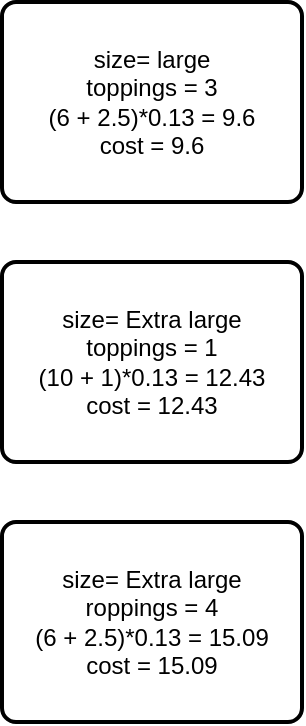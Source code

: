 <mxfile>
    <diagram id="ObrhxxN0tMPch6RFERC4" name="Page-1">
        <mxGraphModel dx="649" dy="534" grid="1" gridSize="10" guides="1" tooltips="1" connect="1" arrows="1" fold="1" page="1" pageScale="1" pageWidth="850" pageHeight="1100" math="0" shadow="0">
            <root>
                <mxCell id="0"/>
                <mxCell id="1" parent="0"/>
                <mxCell id="4" value="&lt;font color=&quot;#000000&quot;&gt;size= large&lt;br&gt;toppings = 3&lt;br&gt;(6 + 2.5)*0.13 = 9.6&lt;br&gt;cost = 9.6&lt;br&gt;&lt;/font&gt;" style="rounded=1;whiteSpace=wrap;html=1;absoluteArcSize=1;arcSize=14;strokeWidth=2;" vertex="1" parent="1">
                    <mxGeometry x="339" y="240" width="150" height="100" as="geometry"/>
                </mxCell>
                <mxCell id="5" value="&lt;font color=&quot;#000000&quot;&gt;size= Extra large&lt;br&gt;toppings = 1&lt;br&gt;(10 + 1)*0.13 = 12.43&lt;br&gt;cost = 12.43&lt;br&gt;&lt;/font&gt;" style="rounded=1;whiteSpace=wrap;html=1;absoluteArcSize=1;arcSize=14;strokeWidth=2;" vertex="1" parent="1">
                    <mxGeometry x="339" y="370" width="150" height="100" as="geometry"/>
                </mxCell>
                <mxCell id="6" value="&lt;font color=&quot;#000000&quot;&gt;size= Extra large&lt;br&gt;roppings = 4&lt;br&gt;(6 + 2.5)*0.13 = 15.09&lt;br&gt;cost = 15.09&lt;br&gt;&lt;/font&gt;" style="rounded=1;whiteSpace=wrap;html=1;absoluteArcSize=1;arcSize=14;strokeWidth=2;" vertex="1" parent="1">
                    <mxGeometry x="339" y="500" width="150" height="100" as="geometry"/>
                </mxCell>
            </root>
        </mxGraphModel>
    </diagram>
</mxfile>